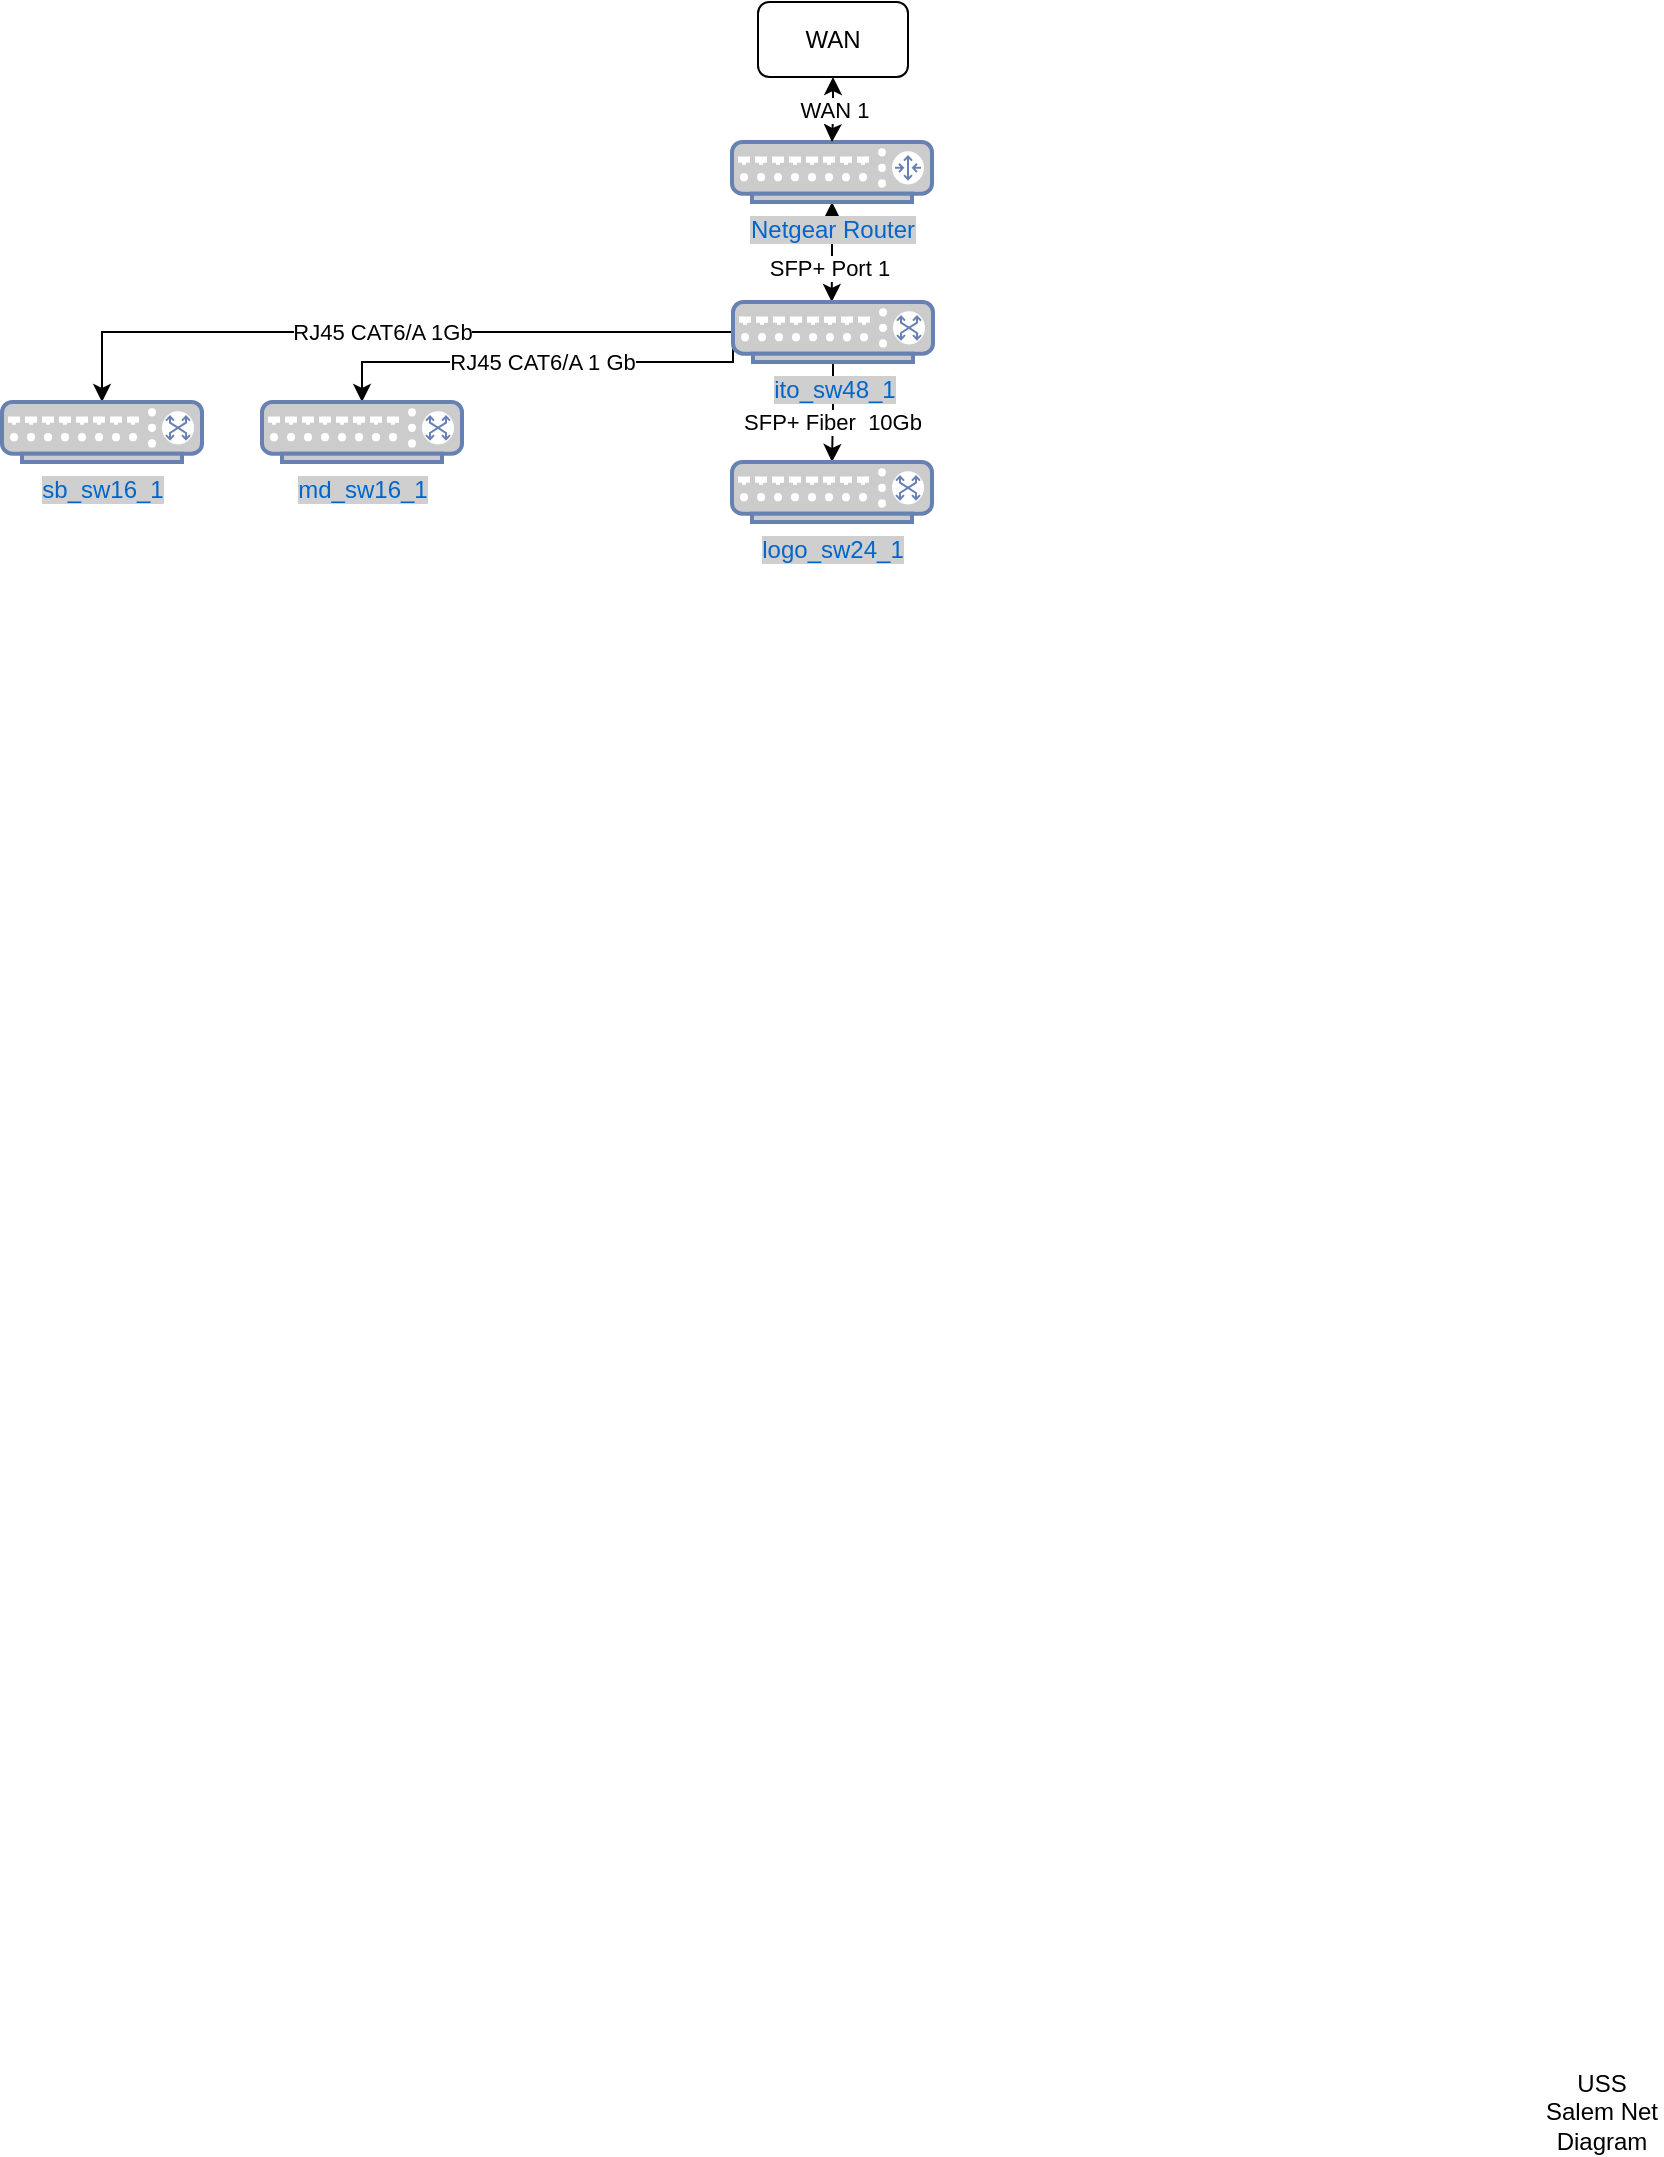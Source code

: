 <mxfile version="21.0.2" type="device"><diagram name="Page-1" id="3SDVhxASDeX9bN7YFgK2"><mxGraphModel dx="776" dy="1598" grid="1" gridSize="10" guides="1" tooltips="1" connect="1" arrows="1" fold="1" page="1" pageScale="1" pageWidth="850" pageHeight="1100" math="0" shadow="0"><root><mxCell id="0"/><mxCell id="1" parent="0"/><mxCell id="_sAcCsfddDIUqROBAn8h-19" value="USS Salem Net Diagram" style="text;html=1;strokeColor=none;fillColor=none;align=center;verticalAlign=middle;whiteSpace=wrap;rounded=0;" parent="1" vertex="1"><mxGeometry x="780" y="-40" width="60" height="30" as="geometry"/></mxCell><mxCell id="p9aJ55p-_N7XLNi_HPtc-7" value="SFP+ Port 1&amp;nbsp;" style="edgeStyle=orthogonalEdgeStyle;rounded=0;orthogonalLoop=1;jettySize=auto;html=1;exitX=0.5;exitY=1;exitDx=0;exitDy=0;exitPerimeter=0;entryX=0.461;entryY=0;entryDx=0;entryDy=0;entryPerimeter=0;startArrow=classic;startFill=1;endArrow=classic;endFill=1;" parent="1" source="p9aJ55p-_N7XLNi_HPtc-2" edge="1"><mxGeometry x="0.335" relative="1" as="geometry"><mxPoint x="424.873" y="-930" as="targetPoint"/><mxPoint as="offset"/></mxGeometry></mxCell><mxCell id="p9aJ55p-_N7XLNi_HPtc-2" value="Netgear Router" style="fontColor=#0066CC;verticalAlign=top;verticalLabelPosition=bottom;labelPosition=center;align=center;html=1;outlineConnect=0;fillColor=#CCCCCC;strokeColor=#6881B3;gradientColor=none;gradientDirection=north;strokeWidth=2;shape=mxgraph.networks.router;labelBackgroundColor=#CFCFCF;" parent="1" vertex="1"><mxGeometry x="375" y="-1010" width="100" height="30" as="geometry"/></mxCell><mxCell id="p9aJ55p-_N7XLNi_HPtc-5" value="WAN 1" style="edgeStyle=orthogonalEdgeStyle;rounded=0;orthogonalLoop=1;jettySize=auto;html=1;exitX=0.5;exitY=1;exitDx=0;exitDy=0;startArrow=classic;startFill=1;endArrow=classic;endFill=1;" parent="1" source="p9aJ55p-_N7XLNi_HPtc-4" target="p9aJ55p-_N7XLNi_HPtc-2" edge="1"><mxGeometry relative="1" as="geometry"/></mxCell><mxCell id="p9aJ55p-_N7XLNi_HPtc-4" value="WAN" style="rounded=1;whiteSpace=wrap;html=1;" parent="1" vertex="1"><mxGeometry x="388" y="-1080" width="75" height="37.5" as="geometry"/></mxCell><mxCell id="AHhMR7aGTGDpEEiby0m2-1" value="RJ45 CAT6/A 1Gb" style="edgeStyle=orthogonalEdgeStyle;rounded=0;orthogonalLoop=1;jettySize=auto;html=1;exitX=0;exitY=0.5;exitDx=0;exitDy=0;exitPerimeter=0;" edge="1" parent="1" source="p9aJ55p-_N7XLNi_HPtc-10" target="p9aJ55p-_N7XLNi_HPtc-11"><mxGeometry relative="1" as="geometry"/></mxCell><mxCell id="AHhMR7aGTGDpEEiby0m2-5" value="RJ45 CAT6/A 1 Gb" style="edgeStyle=orthogonalEdgeStyle;rounded=0;orthogonalLoop=1;jettySize=auto;html=1;exitX=0;exitY=0.5;exitDx=0;exitDy=0;exitPerimeter=0;" edge="1" parent="1" source="p9aJ55p-_N7XLNi_HPtc-10" target="AHhMR7aGTGDpEEiby0m2-4"><mxGeometry relative="1" as="geometry"><mxPoint x="370" y="-920" as="sourcePoint"/><Array as="points"><mxPoint x="376" y="-900"/><mxPoint x="190" y="-900"/></Array></mxGeometry></mxCell><mxCell id="AHhMR7aGTGDpEEiby0m2-7" value="SFP+ Fiber&amp;nbsp; 10Gb" style="edgeStyle=orthogonalEdgeStyle;rounded=0;orthogonalLoop=1;jettySize=auto;html=1;" edge="1" parent="1" source="p9aJ55p-_N7XLNi_HPtc-10" target="AHhMR7aGTGDpEEiby0m2-6"><mxGeometry x="0.208" relative="1" as="geometry"><mxPoint as="offset"/></mxGeometry></mxCell><mxCell id="p9aJ55p-_N7XLNi_HPtc-10" value="ito_sw48_1" style="fontColor=#0066CC;verticalAlign=top;verticalLabelPosition=bottom;labelPosition=center;align=center;html=1;outlineConnect=0;fillColor=#CCCCCC;strokeColor=#6881B3;gradientColor=none;gradientDirection=north;strokeWidth=2;shape=mxgraph.networks.switch;labelBackgroundColor=#CFCFCF;labelBorderColor=none;" parent="1" vertex="1"><mxGeometry x="375.5" y="-930" width="100" height="30" as="geometry"/></mxCell><mxCell id="p9aJ55p-_N7XLNi_HPtc-11" value="sb_sw16_1" style="fontColor=#0066CC;verticalAlign=top;verticalLabelPosition=bottom;labelPosition=center;align=center;html=1;outlineConnect=0;fillColor=#CCCCCC;strokeColor=#6881B3;gradientColor=none;gradientDirection=north;strokeWidth=2;shape=mxgraph.networks.switch;labelBackgroundColor=#CFCFCF;labelBorderColor=none;" parent="1" vertex="1"><mxGeometry x="10" y="-880" width="100" height="30" as="geometry"/></mxCell><mxCell id="AHhMR7aGTGDpEEiby0m2-4" value="md_sw16_1" style="fontColor=#0066CC;verticalAlign=top;verticalLabelPosition=bottom;labelPosition=center;align=center;html=1;outlineConnect=0;fillColor=#CCCCCC;strokeColor=#6881B3;gradientColor=none;gradientDirection=north;strokeWidth=2;shape=mxgraph.networks.switch;labelBackgroundColor=#CFCFCF;labelBorderColor=none;" vertex="1" parent="1"><mxGeometry x="140" y="-880" width="100" height="30" as="geometry"/></mxCell><mxCell id="AHhMR7aGTGDpEEiby0m2-6" value="logo_sw24_1" style="fontColor=#0066CC;verticalAlign=top;verticalLabelPosition=bottom;labelPosition=center;align=center;html=1;outlineConnect=0;fillColor=#CCCCCC;strokeColor=#6881B3;gradientColor=none;gradientDirection=north;strokeWidth=2;shape=mxgraph.networks.switch;labelBackgroundColor=#CFCFCF;labelBorderColor=none;" vertex="1" parent="1"><mxGeometry x="375" y="-850" width="100" height="30" as="geometry"/></mxCell></root></mxGraphModel></diagram></mxfile>